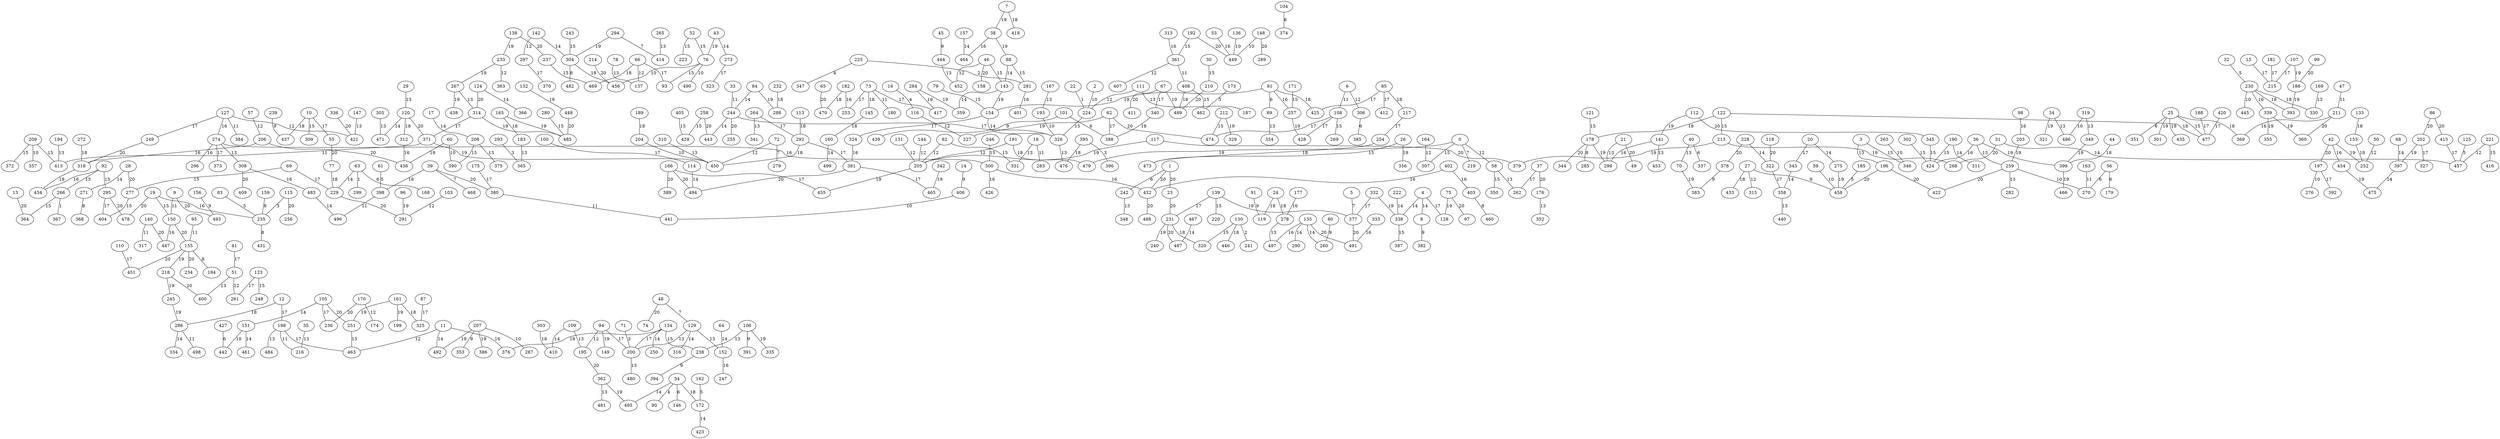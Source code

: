 graph G {
    "31" -- "268" [label="20"];
    "258" -- "443" [label="20"];
    "218" -- "400" [label="20"];
    "86" -- "202" [label="20"];
    "120" -- "371" [label="20"];
    "19" -- "478" [label="20"];
    "118" -- "322" [label="20"];
    "112" -- "345" [label="20"];
    "124" -- "314" [label="20"];
    "46" -- "158" [label="20"];
    "195" -- "362" [label="20"];
    "336" -- "421" [label="20"];
    "39" -- "380" [label="20"];
    "138" -- "237" [label="20"];
    "295" -- "478" [label="20"];
    "99" -- "186" [label="20"];
    "150" -- "155" [label="20"];
    "21" -- "49" [label="20"];
    "28" -- "277" [label="20"];
    "67" -- "411" [label="20"];
    "196" -- "458" [label="20"];
    "448" -- "485" [label="20"];
    "140" -- "447" [label="20"];
    "86" -- "415" [label="20"];
    "135" -- "491" [label="20"];
    "62" -- "474" [label="20"];
    "23" -- "231" [label="20"];
    "148" -- "289" [label="20"];
    "381" -- "494" [label="20"];
    "105" -- "251" [label="20"];
    "214" -- "456" [label="20"];
    "155" -- "234" [label="20"];
    "117" -- "379" [label="20"];
    "75" -- "97" [label="20"];
    "432" -- "488" [label="20"];
    "42" -- "197" [label="20"];
    "196" -- "422" [label="20"];
    "1" -- "432" [label="20"];
    "170" -- "236" [label="20"];
    "259" -- "422" [label="20"];
    "228" -- "378" [label="20"];
    "155" -- "451" [label="20"];
    "1" -- "23" [label="20"];
    "9" -- "493" [label="20"];
    "211" -- "360" [label="20"];
    "48" -- "74" [label="20"];
    "37" -- "176" [label="20"];
    "244" -- "255" [label="20"];
    "178" -- "344" [label="20"];
    "308" -- "409" [label="20"];
    "192" -- "449" [label="20"];
    "377" -- "491" [label="20"];
    "249" -- "318" [label="20"];
    "166" -- "389" [label="20"];
    "206" -- "436" [label="20"];
    "55" -- "77" [label="20"];
    "166" -- "494" [label="20"];
    "210" -- "489" [label="20"];
    "229" -- "291" [label="20"];
    "65" -- "470" [label="20"];
    "231" -- "487" [label="20"];
    "115" -- "256" [label="20"];
    "13" -- "364" [label="20"];
    "107" -- "186" [label="19"];
    "203" -- "259" [label="19"];
    "362" -- "495" [label="19"];
    "62" -- "227" [label="19"];
    "454" -- "475" [label="19"];
    "75" -- "128" [label="19"];
    "207" -- "492" [label="19"];
    "318" -- "434" [label="19"];
    "178" -- "298" [label="19"];
    "94" -- "149" [label="19"];
    "36" -- "399" [label="19"];
    "42" -- "252" [label="19"];
    "60" -- "436" [label="19"];
    "143" -- "154" [label="19"];
    "7" -- "38" [label="19"];
    "138" -- "233" [label="19"];
    "117" -- "205" [label="19"];
    "112" -- "141" [label="19"];
    "267" -- "438" [label="19"];
    "371" -- "450" [label="19"];
    "0" -- "479" [label="19"];
    "165" -- "485" [label="19"];
    "202" -- "397" [label="19"];
    "84" -- "288" [label="19"];
    "139" -- "377" [label="19"];
    "161" -- "199" [label="19"];
    "233" -- "267" [label="19"];
    "26" -- "356" [label="19"];
    "25" -- "301" [label="19"];
    "284" -- "359" [label="19"];
    "339" -- "355" [label="19"];
    "161" -- "251" [label="19"];
    "132" -- "448" [label="19"];
    "38" -- "88" [label="19"];
    "155" -- "218" [label="19"];
    "342" -- "465" [label="19"];
    "339" -- "360" [label="19"];
    "106" -- "335" [label="19"];
    "294" -- "304" [label="19"];
    "349" -- "399" [label="19"];
    "218" -- "245" [label="19"];
    "314" -- "485" [label="19"];
    "213" -- "268" [label="19"];
    "70" -- "383" [label="19"];
    "275" -- "458" [label="19"];
    "257" -- "428" [label="19"];
    "96" -- "291" [label="19"];
    "81" -- "154" [label="19"];
    "212" -- "329" [label="19"];
    "207" -- "386" [label="19"];
    "205" -- "455" [label="19"];
    "34" -- "321" [label="19"];
    "245" -- "286" [label="19"];
    "284" -- "417" [label="19"];
    "231" -- "240" [label="19"];
    "25" -- "435" [label="19"];
    "67" -- "489" [label="19"];
    "332" -- "338" [label="19"];
    "186" -- "393" [label="19"];
    "213" -- "379" [label="19"];
    "43" -- "76" [label="19"];
    "399" -- "466" [label="19"];
    "122" -- "477" [label="18"];
    "230" -- "393" [label="18"];
    "232" -- "288" [label="18"];
    "133" -- "153" [label="18"];
    "165" -- "183" [label="18"];
    "182" -- "470" [label="18"];
    "408" -- "489" [label="18"];
    "7" -- "418" [label="18"];
    "39" -- "398" [label="18"];
    "27" -- "433" [label="18"];
    "292" -- "450" [label="18"];
    "81" -- "425" [label="18"];
    "77" -- "229" [label="18"];
    "120" -- "312" [label="18"];
    "153" -- "252" [label="18"];
    "44" -- "399" [label="18"];
    "25" -- "369" [label="18"];
    "161" -- "325" [label="18"];
    "231" -- "320" [label="18"];
    "134" -- "376" [label="18"];
    "12" -- "286" [label="18"];
    "254" -- "473" [label="18"];
    "145" -- "160" [label="18"];
    "122" -- "178" [label="18"];
    "304" -- "456" [label="18"];
    "230" -- "330" [label="18"];
    "73" -- "145" [label="18"];
    "66" -- "469" [label="18"];
    "272" -- "318" [label="18"];
    "85" -- "217" [label="18"];
    "303" -- "410" [label="18"];
    "24" -- "119" [label="18"];
    "24" -- "278" [label="18"];
    "189" -- "204" [label="18"];
    "113" -- "292" [label="18"];
    "54" -- "172" [label="18"];
    "340" -- "388" [label="18"];
    "395" -- "476" [label="18"];
    "191" -- "479" [label="18"];
    "10" -- "437" [label="18"];
    "130" -- "446" [label="18"];
    "66" -- "93" [label="17"];
    "292" -- "381" [label="17"];
    "175" -- "380" [label="17"];
    "62" -- "388" [label="17"];
    "166" -- "455" [label="17"];
    "67" -- "340" [label="17"];
    "20" -- "343" [label="17"];
    "134" -- "200" [label="17"];
    "217" -- "254" [label="17"];
    "85" -- "412" [label="17"];
    "188" -- "477" [label="17"];
    "100" -- "114" [label="17"];
    "264" -- "292" [label="17"];
    "73" -- "417" [label="17"];
    "139" -- "231" [label="17"];
    "87" -- "325" [label="17"];
    "332" -- "377" [label="17"];
    "110" -- "451" [label="17"];
    "274" -- "373" [label="17"];
    "244" -- "326" [label="17"];
    "198" -- "463" [label="17"];
    "10" -- "55" [label="17"];
    "41" -- "51" [label="17"];
    "297" -- "370" [label="17"];
    "415" -- "457" [label="17"];
    "273" -- "323" [label="17"];
    "123" -- "261" [label="17"];
    "202" -- "327" [label="17"];
    "127" -- "249" [label="17"];
    "108" -- "428" [label="17"];
    "4" -- "128" [label="17"];
    "69" -- "229" [label="17"];
    "181" -- "215" [label="17"];
    "105" -- "236" [label="17"];
    "381" -- "465" [label="17"];
    "15" -- "215" [label="17"];
    "12" -- "198" [label="17"];
    "314" -- "371" [label="17"];
    "94" -- "200" [label="17"];
    "197" -- "392" [label="17"];
    "154" -- "324" [label="17"];
    "322" -- "358" [label="17"];
    "73" -- "253" [label="17"];
    "107" -- "215" [label="17"];
    "108" -- "474" [label="17"];
    "37" -- "262" [label="17"];
    "295" -- "404" [label="17"];
    "85" -- "425" [label="17"];
    "420" -- "477" [label="17"];
    "274" -- "296" [label="16"];
    "36" -- "424" [label="16"];
    "177" -- "278" [label="16"];
    "281" -- "401" [label="16"];
    "300" -- "432" [label="16"];
    "19" -- "235" [label="16"];
    "135" -- "497" [label="16"];
    "402" -- "403" [label="16"];
    "324" -- "381" [label="16"];
    "312" -- "436" [label="16"];
    "81" -- "257" [label="16"];
    "300" -- "426" [label="16"];
    "127" -- "274" [label="16"];
    "313" -- "361" [label="16"];
    "92" -- "434" [label="16"];
    "150" -- "447" [label="16"];
    "308" -- "483" [label="16"];
    "402" -- "432" [label="16"];
    "152" -- "247" [label="16"];
    "11" -- "376" [label="16"];
    "206" -- "318" [label="16"];
    "98" -- "203" [label="16"];
    "211" -- "369" [label="16"];
    "182" -- "253" [label="16"];
    "53" -- "449" [label="16"];
    "274" -- "300" [label="16"];
    "230" -- "339" [label="16"];
    "42" -- "454" [label="16"];
    "333" -- "491" [label="16"];
    "141" -- "298" [label="16"];
    "38" -- "464" [label="16"];
    "52" -- "223" [label="15"];
    "171" -- "257" [label="15"];
    "108" -- "269" [label="15"];
    "0" -- "307" [label="15"];
    "3" -- "346" [label="15"];
    "212" -- "474" [label="15"];
    "209" -- "413" [label="15"];
    "88" -- "281" [label="15"];
    "58" -- "350" [label="15"];
    "243" -- "304" [label="15"];
    "122" -- "213" [label="15"];
    "190" -- "424" [label="15"];
    "92" -- "266" [label="15"];
    "209" -- "372" [label="15"];
    "52" -- "76" [label="15"];
    "208" -- "390" [label="15"];
    "25" -- "477" [label="15"];
    "26" -- "473" [label="15"];
    "19" -- "150" [label="15"];
    "246" -- "300" [label="15"];
    "345" -- "424" [label="15"];
    "224" -- "326" [label="15"];
    "82" -- "331" [label="15"];
    "302" -- "424" [label="15"];
    "46" -- "143" [label="15"];
    "139" -- "220" [label="15"];
    "36" -- "259" [label="15"];
    "266" -- "364" [label="15"];
    "192" -- "361" [label="15"];
    "76" -- "93" [label="15"];
    "408" -- "462" [label="15"];
    "121" -- "178" [label="15"];
    "237" -- "469" [label="15"];
    "30" -- "210" [label="15"];
    "92" -- "295" [label="15"];
    "79" -- "154" [label="15"];
    "123" -- "248" [label="15"];
    "10" -- "309" [label="15"];
    "405" -- "429" [label="15"];
    "221" -- "416" [label="15"];
    "280" -- "485" [label="15"];
    "69" -- "277" [label="15"];
    "130" -- "320" [label="15"];
    "258" -- "429" [label="15"];
    "277" -- "404" [label="15"];
    "338" -- "387" [label="15"];
    "134" -- "238" [label="15"];
    "251" -- "463" [label="15"];
    "88" -- "143" [label="14"];
    "114" -- "494" [label="14"];
    "20" -- "275" [label="14"];
    "397" -- "475" [label="14"];
    "160" -- "499" [label="14"];
    "244" -- "443" [label="14"];
    "135" -- "290" [label="14"];
    "124" -- "366" [label="14"];
    "172" -- "423" [label="14"];
    "286" -- "334" [label="14"];
    "157" -- "464" [label="14"];
    "343" -- "358" [label="14"];
    "63" -- "229" [label="14"];
    "4" -- "338" [label="14"];
    "190" -- "311" [label="14"];
    "31" -- "457" [label="14"];
    "17" -- "208" [label="14"];
    "129" -- "316" [label="14"];
    "54" -- "495" [label="14"];
    "64" -- "152" [label="14"];
    "143" -- "359" [label="14"];
    "134" -- "250" [label="14"];
    "43" -- "273" [label="14"];
    "483" -- "496" [label="14"];
    "154" -- "326" [label="14"];
    "84" -- "244" [label="14"];
    "228" -- "322" [label="14"];
    "68" -- "397" [label="14"];
    "151" -- "461" [label="14"];
    "120" -- "471" [label="14"];
    "222" -- "338" [label="14"];
    "11" -- "492" [label="14"];
    "142" -- "304" [label="14"];
    "135" -- "260" [label="14"];
    "105" -- "151" [label="14"];
    "28" -- "271" [label="14"];
    "467" -- "487" [label="14"];
    "4" -- "8" [label="14"];
    "109" -- "410" [label="14"];
    "51" -- "400" [label="13"];
    "141" -- "453" [label="13"];
    "310" -- "450" [label="13"];
    "200" -- "480" [label="13"];
    "444" -- "452" [label="13"];
    "129" -- "152" [label="13"];
    "259" -- "282" [label="13"];
    "278" -- "497" [label="13"];
    "147" -- "421" [label="13"];
    "358" -- "440" [label="13"];
    "129" -- "200" [label="13"];
    "58" -- "262" [label="13"];
    "183" -- "365" [label="13"];
    "208" -- "375" [label="13"];
    "319" -- "349" [label="13"];
    "34" -- "486" [label="13"];
    "305" -- "471" [label="13"];
    "362" -- "481" [label="13"];
    "169" -- "330" [label="13"];
    "198" -- "484" [label="13"];
    "21" -- "298" [label="13"];
    "264" -- "341" [label="13"];
    "3" -- "196" [label="13"];
    "109" -- "195" [label="13"];
    "18" -- "331" [label="13"];
    "267" -- "314" [label="13"];
    "194" -- "413" [label="13"];
    "326" -- "476" [label="13"];
    "274" -- "308" [label="13"];
    "40" -- "70" [label="13"];
    "106" -- "238" [label="13"];
    "265" -- "414" [label="13"];
    "35" -- "216" [label="13"];
    "167" -- "193" [label="13"];
    "111" -- "187" [label="13"];
    "242" -- "348" [label="13"];
    "176" -- "352" [label="13"];
    "78" -- "137" [label="13"];
    "89" -- "354" [label="13"];
    "29" -- "120" [label="13"];
    "164" -- "307" [label="12"];
    "221" -- "457" [label="12"];
    "11" -- "463" [label="12"];
    "127" -- "421" [label="12"];
    "116" -- "227" [label="12"];
    "233" -- "363" [label="12"];
    "131" -- "205" [label="12"];
    "111" -- "224" [label="12"];
    "94" -- "195" [label="12"];
    "0" -- "58" [label="12"];
    "27" -- "315" [label="12"];
    "50" -- "252" [label="12"];
    "361" -- "407" [label="12"];
    "72" -- "450" [label="12"];
    "46" -- "452" [label="12"];
    "51" -- "261" [label="12"];
    "57" -- "206" [label="12"];
    "144" -- "205" [label="12"];
    "170" -- "174" [label="12"];
    "103" -- "291" [label="12"];
    "191" -- "205" [label="12"];
    "82" -- "205" [label="12"];
    "66" -- "137" [label="12"];
    "6" -- "306" [label="12"];
    "142" -- "297" [label="12"];
    "18" -- "283" [label="11"];
    "398" -- "496" [label="11"];
    "286" -- "498" [label="11"];
    "127" -- "384" [label="11"];
    "163" -- "270" [label="11"];
    "380" -- "441" [label="11"];
    "198" -- "216" [label="11"];
    "47" -- "211" [label="11"];
    "73" -- "180" [label="11"];
    "9" -- "150" [label="11"];
    "95" -- "155" [label="11"];
    "361" -- "408" [label="11"];
    "33" -- "244" [label="11"];
    "6" -- "108" [label="11"];
    "140" -- "317" [label="11"];
    "371" -- "413" [label="11"];
    "151" -- "442" [label="10"];
    "259" -- "270" [label="10"];
    "209" -- "357" [label="10"];
    "2" -- "224" [label="10"];
    "204" -- "450" [label="10"];
    "60" -- "390" [label="10"];
    "76" -- "456" [label="10"];
    "136" -- "449" [label="10"];
    "207" -- "287" [label="10"];
    "193" -- "326" [label="10"];
    "59" -- "458" [label="10"];
    "406" -- "441" [label="10"];
    "76" -- "490" [label="10"];
    "263" -- "346" [label="10"];
    "148" -- "449" [label="10"];
    "197" -- "276" [label="10"];
    "319" -- "486" [label="10"];
    "230" -- "445" [label="10"];
    "14" -- "406" [label="9"];
    "27" -- "458" [label="9"];
    "378" -- "383" [label="9"];
    "238" -- "394" [label="9"];
    "101" -- "439" [label="9"];
    "239" -- "437" [label="9"];
    "45" -- "444" [label="9"];
    "8" -- "382" [label="9"];
    "156" -- "493" [label="9"];
    "106" -- "391" [label="9"];
    "91" -- "119" [label="9"];
    "80" -- "260" [label="9"];
    "207" -- "353" [label="9"];
    "159" -- "235" [label="8"];
    "178" -- "285" [label="8"];
    "104" -- "374" [label="8"];
    "235" -- "431" [label="8"];
    "304" -- "482" [label="8"];
    "403" -- "460" [label="8"];
    "271" -- "368" [label="8"];
    "155" -- "184" [label="8"];
    "0" -- "219" [label="7"];
    "48" -- "129" [label="7"];
    "5" -- "377" [label="7"];
    "72" -- "279" [label="7"];
    "39" -- "468" [label="7"];
    "294" -- "414" [label="7"];
    "101" -- "388" [label="6"];
    "56" -- "270" [label="6"];
    "25" -- "351" [label="6"];
    "56" -- "179" [label="6"];
    "306" -- "385" [label="6"];
    "81" -- "89" [label="6"];
    "63" -- "168" [label="6"];
    "40" -- "337" [label="6"];
    "427" -- "442" [label="6"];
    "1" -- "242" [label="6"];
    "54" -- "146" [label="6"];
    "83" -- "235" [label="5"];
    "162" -- "172" [label="5"];
    "125" -- "457" [label="5"];
    "61" -- "398" [label="5"];
    "185" -- "458" [label="5"];
    "32" -- "230" [label="5"];
    "16" -- "116" [label="4"];
    "54" -- "90" [label="4"];
    "225" -- "347" [label="4"];
    "115" -- "235" [label="3"];
    "71" -- "200" [label="3"];
    "293" -- "365" [label="3"];
    "395" -- "396" [label="3"];
    "173" -- "462" [label="3"];
    "225" -- "281" [label="2"];
    "130" -- "241" [label="2"];
    "266" -- "367" [label="1"];
    "63" -- "299" [label="1"];
    "22" -- "224" [label="1"];
}